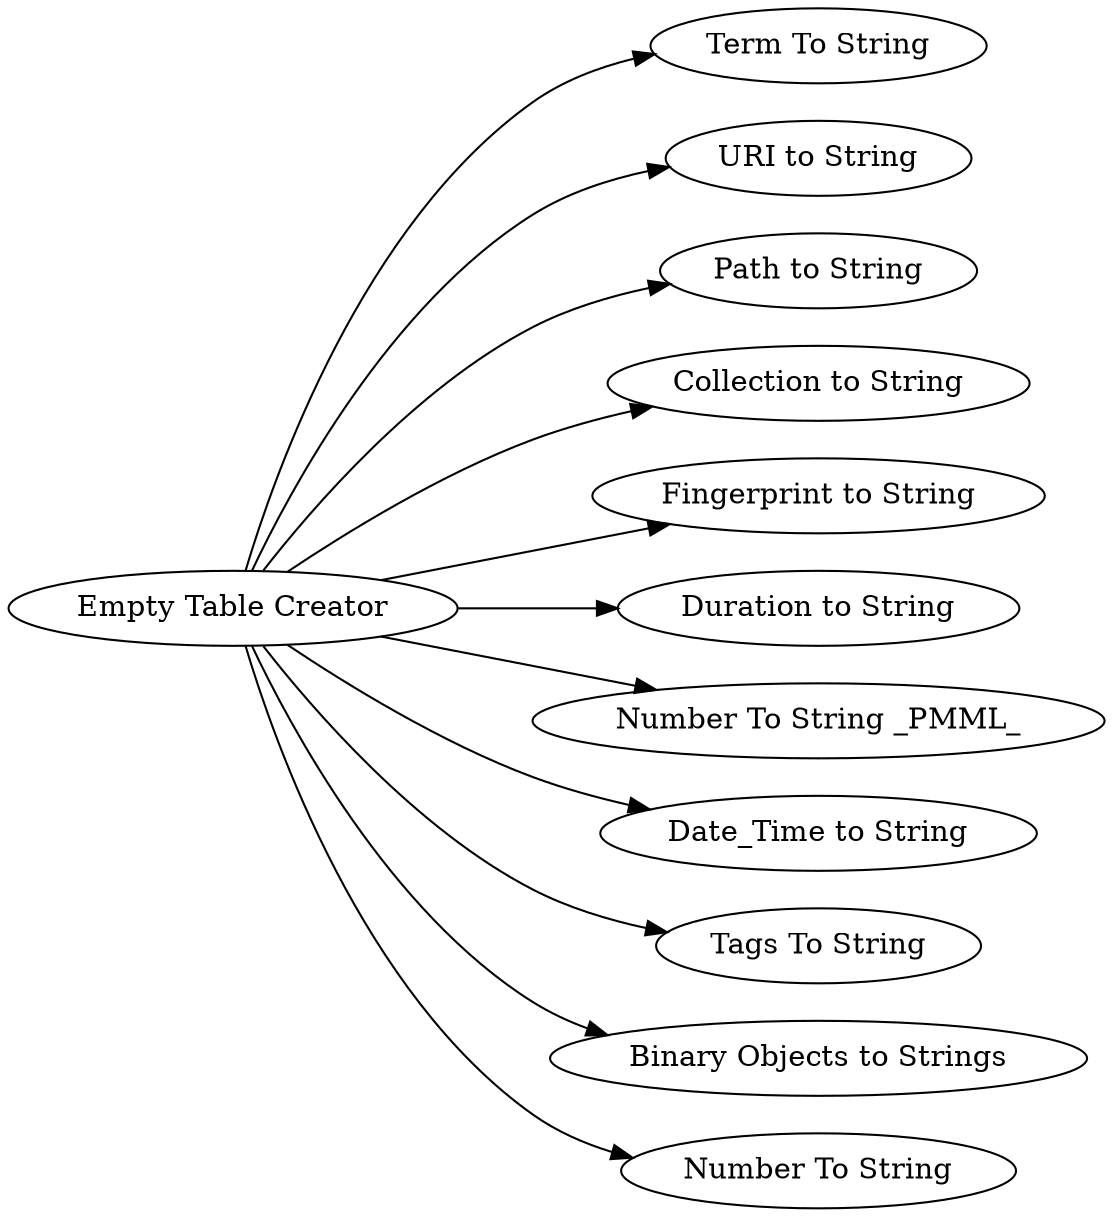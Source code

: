 digraph {
	1 -> 8
	1 -> 4
	1 -> 2
	1 -> 11
	1 -> 12
	1 -> 10
	1 -> 6
	1 -> 9
	1 -> 7
	1 -> 3
	1 -> 5
	5 [label="Number To String"]
	1 [label="Empty Table Creator"]
	7 [label="Tags To String"]
	9 [label="Date_Time to String"]
	11 [label="Collection to String"]
	4 [label="URI to String"]
	6 [label="Number To String _PMML_"]
	8 [label="Term To String"]
	12 [label="Fingerprint to String"]
	3 [label="Binary Objects to Strings"]
	2 [label="Path to String"]
	10 [label="Duration to String"]
	rankdir=LR
}
